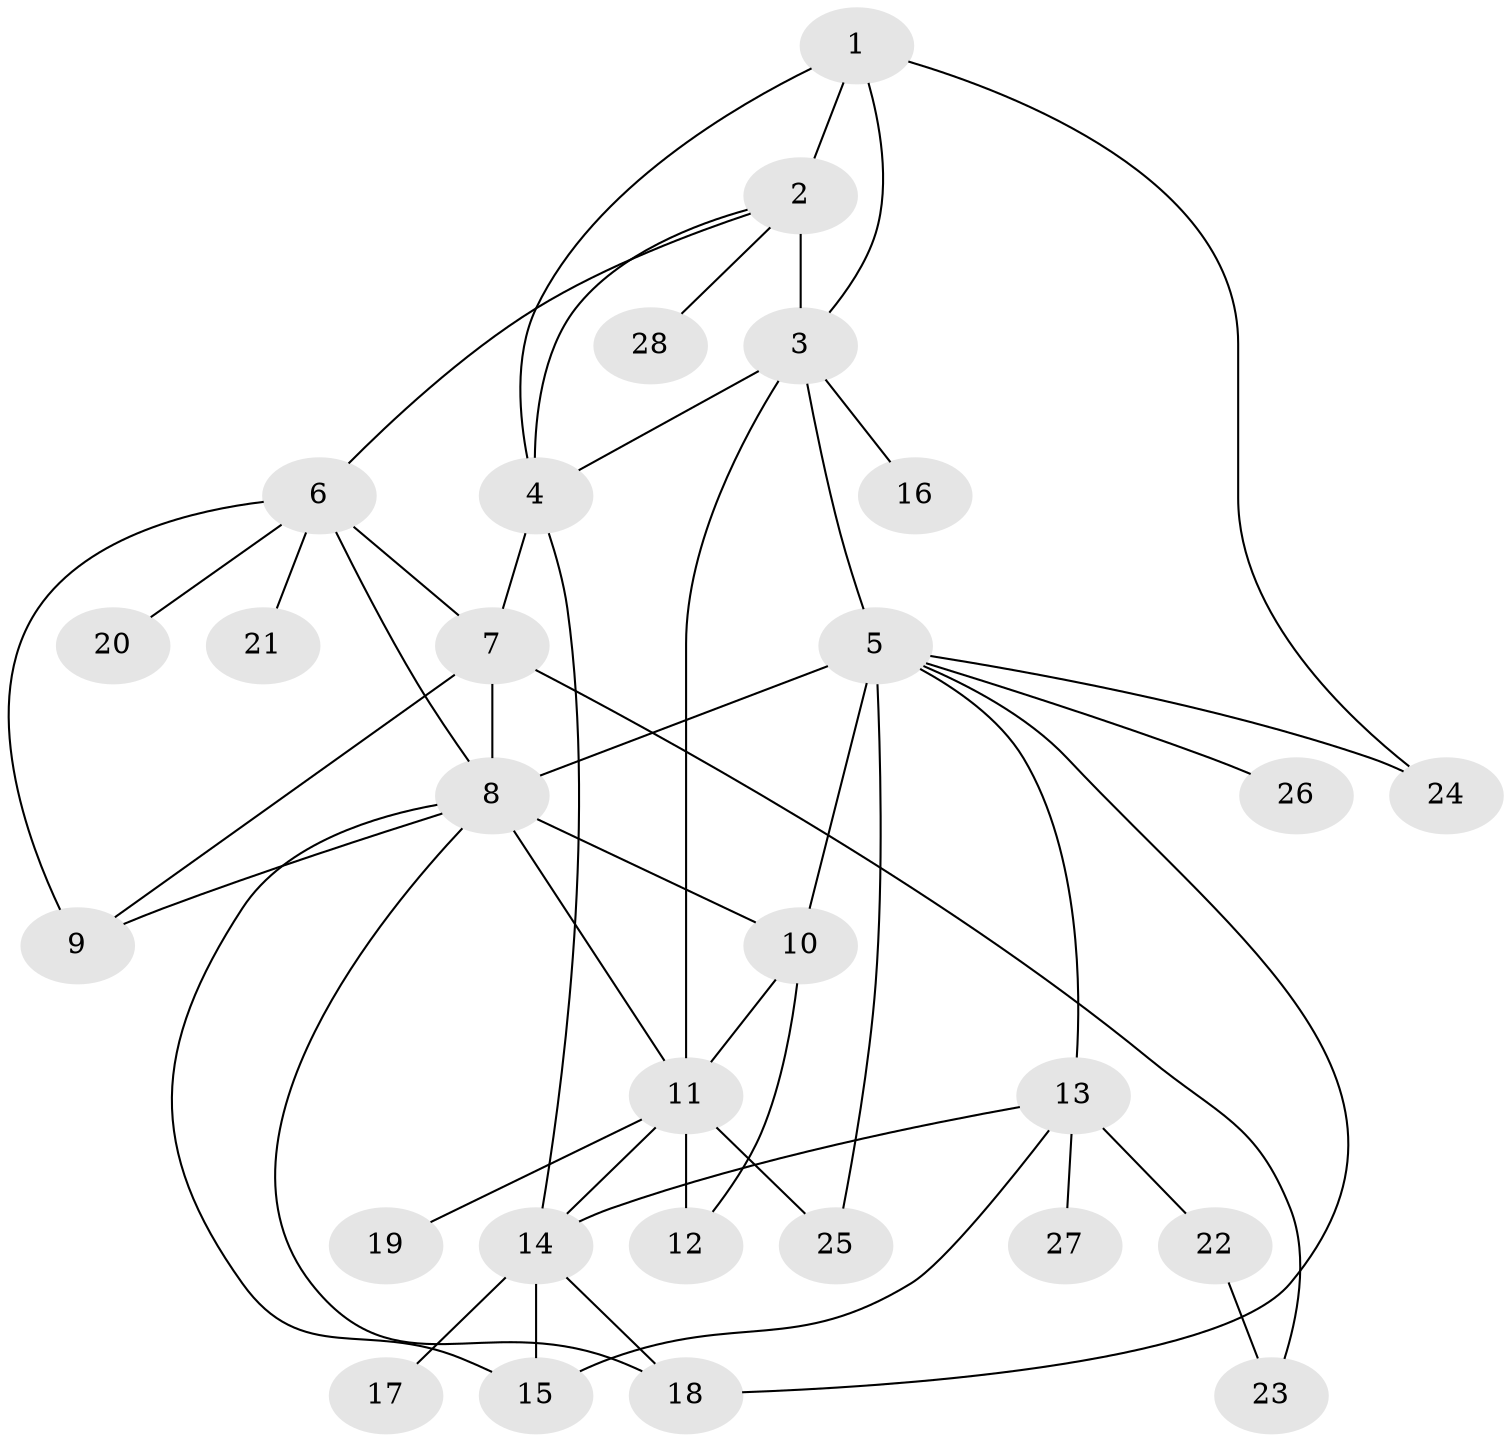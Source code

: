 // original degree distribution, {5: 0.05434782608695652, 4: 0.021739130434782608, 11: 0.021739130434782608, 7: 0.03260869565217391, 10: 0.010869565217391304, 6: 0.021739130434782608, 8: 0.03260869565217391, 9: 0.021739130434782608, 3: 0.06521739130434782, 1: 0.5434782608695652, 2: 0.17391304347826086}
// Generated by graph-tools (version 1.1) at 2025/52/03/04/25 22:52:14]
// undirected, 28 vertices, 48 edges
graph export_dot {
  node [color=gray90,style=filled];
  1;
  2;
  3;
  4;
  5;
  6;
  7;
  8;
  9;
  10;
  11;
  12;
  13;
  14;
  15;
  16;
  17;
  18;
  19;
  20;
  21;
  22;
  23;
  24;
  25;
  26;
  27;
  28;
  1 -- 2 [weight=1.0];
  1 -- 3 [weight=1.0];
  1 -- 4 [weight=1.0];
  1 -- 24 [weight=1.0];
  2 -- 3 [weight=5.0];
  2 -- 4 [weight=1.0];
  2 -- 6 [weight=1.0];
  2 -- 28 [weight=1.0];
  3 -- 4 [weight=1.0];
  3 -- 5 [weight=1.0];
  3 -- 11 [weight=1.0];
  3 -- 16 [weight=1.0];
  4 -- 7 [weight=1.0];
  4 -- 14 [weight=1.0];
  5 -- 8 [weight=5.0];
  5 -- 10 [weight=1.0];
  5 -- 13 [weight=1.0];
  5 -- 18 [weight=1.0];
  5 -- 24 [weight=1.0];
  5 -- 25 [weight=1.0];
  5 -- 26 [weight=1.0];
  6 -- 7 [weight=1.0];
  6 -- 8 [weight=1.0];
  6 -- 9 [weight=1.0];
  6 -- 20 [weight=1.0];
  6 -- 21 [weight=1.0];
  7 -- 8 [weight=2.0];
  7 -- 9 [weight=1.0];
  7 -- 23 [weight=1.0];
  8 -- 9 [weight=1.0];
  8 -- 10 [weight=1.0];
  8 -- 11 [weight=1.0];
  8 -- 15 [weight=1.0];
  8 -- 18 [weight=1.0];
  10 -- 11 [weight=2.0];
  10 -- 12 [weight=1.0];
  11 -- 12 [weight=2.0];
  11 -- 14 [weight=1.0];
  11 -- 19 [weight=1.0];
  11 -- 25 [weight=1.0];
  13 -- 14 [weight=2.0];
  13 -- 15 [weight=1.0];
  13 -- 22 [weight=1.0];
  13 -- 27 [weight=1.0];
  14 -- 15 [weight=2.0];
  14 -- 17 [weight=1.0];
  14 -- 18 [weight=1.0];
  22 -- 23 [weight=1.0];
}
